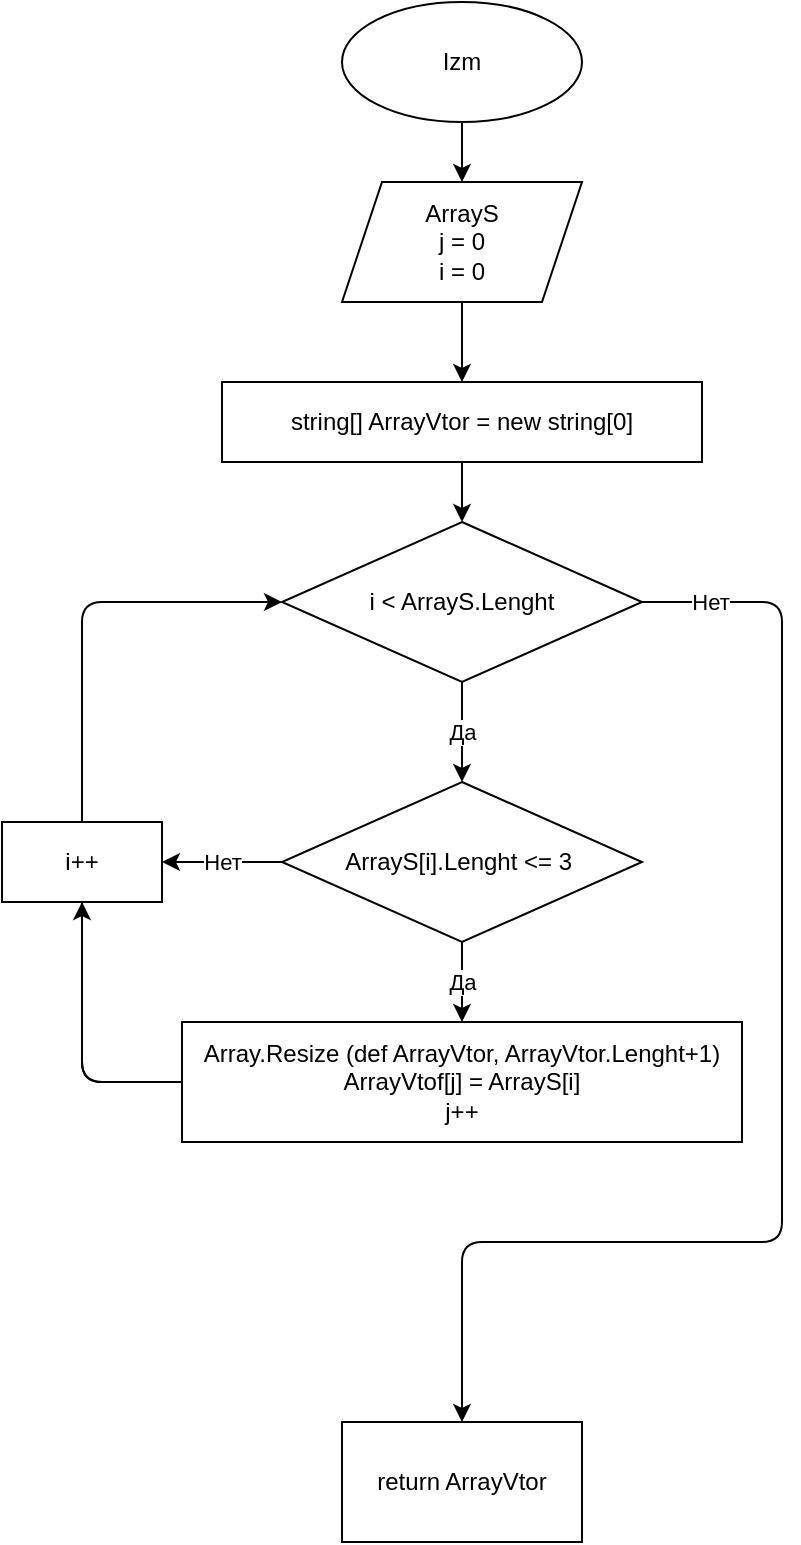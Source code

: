<mxfile>
    <diagram id="PKRFj3QcJoAeDUIvE3Po" name="Страница 1">
        <mxGraphModel dx="713" dy="261" grid="1" gridSize="10" guides="1" tooltips="1" connect="1" arrows="1" fold="1" page="1" pageScale="1" pageWidth="827" pageHeight="1169" math="0" shadow="0">
            <root>
                <mxCell id="0"/>
                <mxCell id="1" parent="0"/>
                <mxCell id="4" value="" style="edgeStyle=none;html=1;" parent="1" source="2" target="3" edge="1">
                    <mxGeometry relative="1" as="geometry"/>
                </mxCell>
                <mxCell id="2" value="Izm" style="ellipse;whiteSpace=wrap;html=1;" parent="1" vertex="1">
                    <mxGeometry x="220" y="60" width="120" height="60" as="geometry"/>
                </mxCell>
                <mxCell id="6" value="" style="edgeStyle=none;html=1;" edge="1" parent="1" source="3" target="5">
                    <mxGeometry relative="1" as="geometry"/>
                </mxCell>
                <mxCell id="3" value="ArrayS&lt;br&gt;j = 0&lt;br&gt;i = 0" style="shape=parallelogram;perimeter=parallelogramPerimeter;whiteSpace=wrap;html=1;fixedSize=1;" parent="1" vertex="1">
                    <mxGeometry x="220" y="150" width="120" height="60" as="geometry"/>
                </mxCell>
                <mxCell id="8" value="" style="edgeStyle=none;html=1;" edge="1" parent="1" source="5">
                    <mxGeometry relative="1" as="geometry">
                        <mxPoint x="280" y="320" as="targetPoint"/>
                    </mxGeometry>
                </mxCell>
                <mxCell id="5" value="string[] ArrayVtor = new string[0]" style="whiteSpace=wrap;html=1;" vertex="1" parent="1">
                    <mxGeometry x="160" y="250" width="240" height="40" as="geometry"/>
                </mxCell>
                <mxCell id="11" value="Нет" style="edgeStyle=none;html=1;exitX=1;exitY=0.5;exitDx=0;exitDy=0;" edge="1" parent="1" source="9" target="10">
                    <mxGeometry x="-0.895" relative="1" as="geometry">
                        <mxPoint x="410" y="390" as="sourcePoint"/>
                        <Array as="points">
                            <mxPoint x="440" y="360"/>
                            <mxPoint x="440" y="680"/>
                            <mxPoint x="280" y="680"/>
                        </Array>
                        <mxPoint as="offset"/>
                    </mxGeometry>
                </mxCell>
                <mxCell id="13" value="Да" style="edgeStyle=none;html=1;" edge="1" parent="1" source="9" target="12">
                    <mxGeometry relative="1" as="geometry"/>
                </mxCell>
                <mxCell id="9" value="i &amp;lt; ArrayS.Lenght" style="rhombus;whiteSpace=wrap;html=1;" vertex="1" parent="1">
                    <mxGeometry x="190" y="320" width="180" height="80" as="geometry"/>
                </mxCell>
                <mxCell id="10" value="return ArrayVtor" style="whiteSpace=wrap;html=1;" vertex="1" parent="1">
                    <mxGeometry x="220" y="770" width="120" height="60" as="geometry"/>
                </mxCell>
                <mxCell id="15" value="Да" style="edgeStyle=none;html=1;" edge="1" parent="1" source="12" target="14">
                    <mxGeometry relative="1" as="geometry"/>
                </mxCell>
                <mxCell id="12" value="ArrayS[i].Lenght &amp;lt;= 3&amp;nbsp;" style="rhombus;whiteSpace=wrap;html=1;" vertex="1" parent="1">
                    <mxGeometry x="190" y="450" width="180" height="80" as="geometry"/>
                </mxCell>
                <mxCell id="14" value="Array.Resize (def ArrayVtor, ArrayVtor.Lenght+1)&lt;br&gt;ArrayVtof[j] = ArrayS[i]&lt;br&gt;j++" style="whiteSpace=wrap;html=1;" vertex="1" parent="1">
                    <mxGeometry x="140" y="570" width="280" height="60" as="geometry"/>
                </mxCell>
                <mxCell id="18" value="" style="endArrow=classic;html=1;exitX=0;exitY=0.5;exitDx=0;exitDy=0;entryX=0;entryY=0.5;entryDx=0;entryDy=0;" edge="1" parent="1" source="14" target="9">
                    <mxGeometry width="50" height="50" relative="1" as="geometry">
                        <mxPoint x="340" y="500" as="sourcePoint"/>
                        <mxPoint x="390" y="450" as="targetPoint"/>
                        <Array as="points">
                            <mxPoint x="90" y="600"/>
                            <mxPoint x="90" y="360"/>
                        </Array>
                    </mxGeometry>
                </mxCell>
                <mxCell id="19" value="Нет" style="endArrow=classic;html=1;exitX=0;exitY=0.5;exitDx=0;exitDy=0;entryX=1;entryY=0.5;entryDx=0;entryDy=0;" edge="1" parent="1" source="12" target="20">
                    <mxGeometry width="50" height="50" relative="1" as="geometry">
                        <mxPoint x="340" y="500" as="sourcePoint"/>
                        <mxPoint x="90" y="490" as="targetPoint"/>
                    </mxGeometry>
                </mxCell>
                <mxCell id="20" value="i++" style="rounded=0;whiteSpace=wrap;html=1;" vertex="1" parent="1">
                    <mxGeometry x="50" y="470" width="80" height="40" as="geometry"/>
                </mxCell>
                <mxCell id="21" value="" style="endArrow=classic;html=1;exitX=0;exitY=0.5;exitDx=0;exitDy=0;entryX=0.5;entryY=1;entryDx=0;entryDy=0;" edge="1" parent="1" source="14" target="20">
                    <mxGeometry width="50" height="50" relative="1" as="geometry">
                        <mxPoint x="310" y="500" as="sourcePoint"/>
                        <mxPoint x="360" y="450" as="targetPoint"/>
                        <Array as="points">
                            <mxPoint x="90" y="600"/>
                        </Array>
                    </mxGeometry>
                </mxCell>
            </root>
        </mxGraphModel>
    </diagram>
</mxfile>